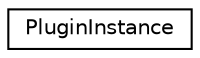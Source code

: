 digraph "Graphical Class Hierarchy"
{
 // LATEX_PDF_SIZE
  edge [fontname="Helvetica",fontsize="10",labelfontname="Helvetica",labelfontsize="10"];
  node [fontname="Helvetica",fontsize="10",shape=record];
  rankdir="LR";
  Node0 [label="PluginInstance",height=0.2,width=0.4,color="black", fillcolor="white", style="filled",URL="$classPluginInstance.html",tooltip=" "];
}
